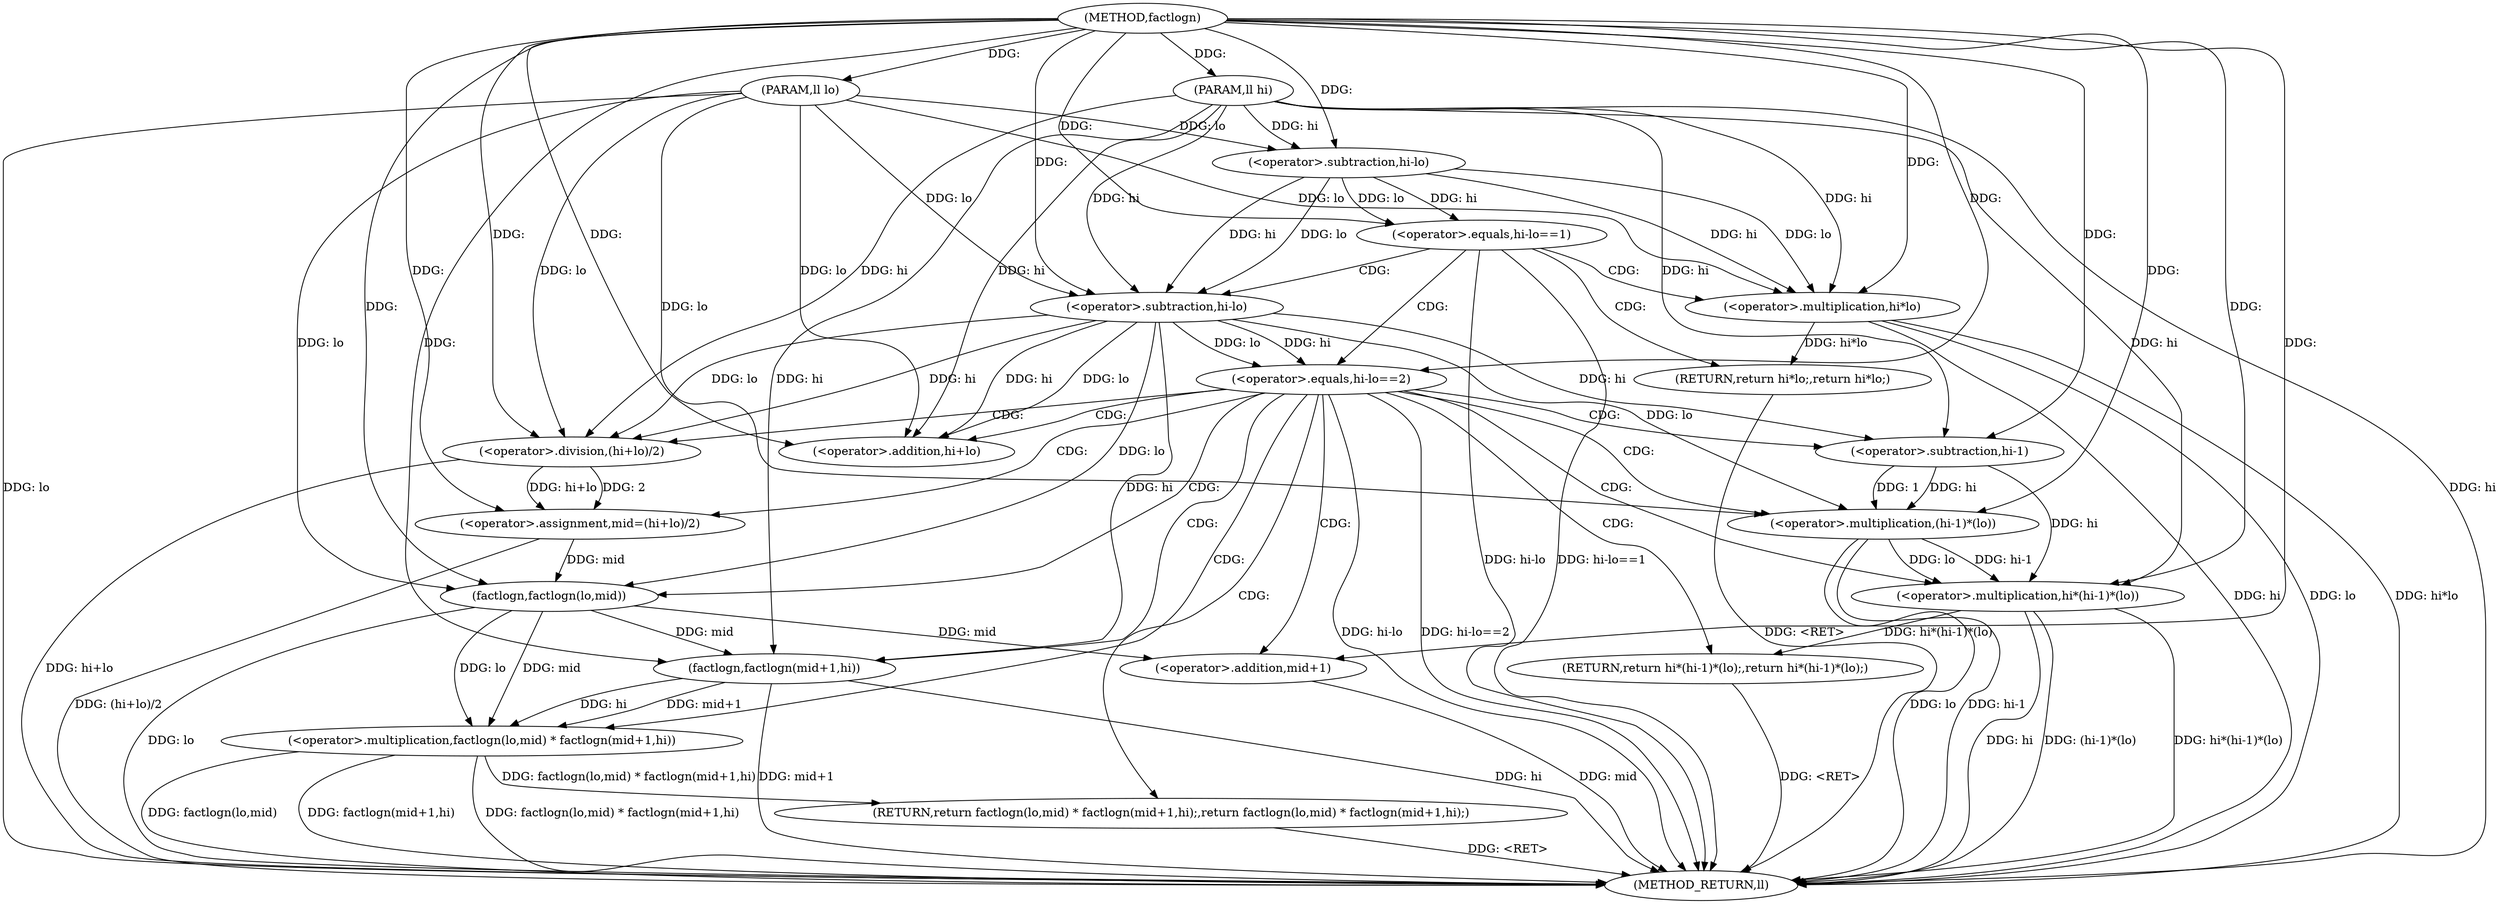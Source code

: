 digraph "factlogn" {  
"1000157" [label = "(METHOD,factlogn)" ]
"1000203" [label = "(METHOD_RETURN,ll)" ]
"1000158" [label = "(PARAM,ll lo)" ]
"1000159" [label = "(PARAM,ll hi)" ]
"1000186" [label = "(<operator>.assignment,mid=(hi+lo)/2)" ]
"1000193" [label = "(RETURN,return factlogn(lo,mid) * factlogn(mid+1,hi);,return factlogn(lo,mid) * factlogn(mid+1,hi);)" ]
"1000162" [label = "(<operator>.equals,hi-lo==1)" ]
"1000167" [label = "(RETURN,return hi*lo;,return hi*lo;)" ]
"1000172" [label = "(<operator>.equals,hi-lo==2)" ]
"1000177" [label = "(RETURN,return hi*(hi-1)*(lo);,return hi*(hi-1)*(lo);)" ]
"1000194" [label = "(<operator>.multiplication,factlogn(lo,mid) * factlogn(mid+1,hi))" ]
"1000168" [label = "(<operator>.multiplication,hi*lo)" ]
"1000178" [label = "(<operator>.multiplication,hi*(hi-1)*(lo))" ]
"1000188" [label = "(<operator>.division,(hi+lo)/2)" ]
"1000163" [label = "(<operator>.subtraction,hi-lo)" ]
"1000173" [label = "(<operator>.subtraction,hi-lo)" ]
"1000189" [label = "(<operator>.addition,hi+lo)" ]
"1000195" [label = "(factlogn,factlogn(lo,mid))" ]
"1000198" [label = "(factlogn,factlogn(mid+1,hi))" ]
"1000180" [label = "(<operator>.multiplication,(hi-1)*(lo))" ]
"1000199" [label = "(<operator>.addition,mid+1)" ]
"1000181" [label = "(<operator>.subtraction,hi-1)" ]
  "1000158" -> "1000203"  [ label = "DDG: lo"] 
  "1000159" -> "1000203"  [ label = "DDG: hi"] 
  "1000162" -> "1000203"  [ label = "DDG: hi-lo"] 
  "1000162" -> "1000203"  [ label = "DDG: hi-lo==1"] 
  "1000172" -> "1000203"  [ label = "DDG: hi-lo"] 
  "1000172" -> "1000203"  [ label = "DDG: hi-lo==2"] 
  "1000188" -> "1000203"  [ label = "DDG: hi+lo"] 
  "1000186" -> "1000203"  [ label = "DDG: (hi+lo)/2"] 
  "1000195" -> "1000203"  [ label = "DDG: lo"] 
  "1000194" -> "1000203"  [ label = "DDG: factlogn(lo,mid)"] 
  "1000199" -> "1000203"  [ label = "DDG: mid"] 
  "1000198" -> "1000203"  [ label = "DDG: mid+1"] 
  "1000198" -> "1000203"  [ label = "DDG: hi"] 
  "1000194" -> "1000203"  [ label = "DDG: factlogn(mid+1,hi)"] 
  "1000194" -> "1000203"  [ label = "DDG: factlogn(lo,mid) * factlogn(mid+1,hi)"] 
  "1000178" -> "1000203"  [ label = "DDG: hi"] 
  "1000180" -> "1000203"  [ label = "DDG: hi-1"] 
  "1000180" -> "1000203"  [ label = "DDG: lo"] 
  "1000178" -> "1000203"  [ label = "DDG: (hi-1)*(lo)"] 
  "1000178" -> "1000203"  [ label = "DDG: hi*(hi-1)*(lo)"] 
  "1000168" -> "1000203"  [ label = "DDG: hi"] 
  "1000168" -> "1000203"  [ label = "DDG: lo"] 
  "1000168" -> "1000203"  [ label = "DDG: hi*lo"] 
  "1000167" -> "1000203"  [ label = "DDG: <RET>"] 
  "1000193" -> "1000203"  [ label = "DDG: <RET>"] 
  "1000177" -> "1000203"  [ label = "DDG: <RET>"] 
  "1000157" -> "1000158"  [ label = "DDG: "] 
  "1000157" -> "1000159"  [ label = "DDG: "] 
  "1000188" -> "1000186"  [ label = "DDG: 2"] 
  "1000188" -> "1000186"  [ label = "DDG: hi+lo"] 
  "1000194" -> "1000193"  [ label = "DDG: factlogn(lo,mid) * factlogn(mid+1,hi)"] 
  "1000168" -> "1000167"  [ label = "DDG: hi*lo"] 
  "1000178" -> "1000177"  [ label = "DDG: hi*(hi-1)*(lo)"] 
  "1000157" -> "1000186"  [ label = "DDG: "] 
  "1000163" -> "1000162"  [ label = "DDG: hi"] 
  "1000163" -> "1000162"  [ label = "DDG: lo"] 
  "1000157" -> "1000162"  [ label = "DDG: "] 
  "1000173" -> "1000172"  [ label = "DDG: hi"] 
  "1000173" -> "1000172"  [ label = "DDG: lo"] 
  "1000157" -> "1000172"  [ label = "DDG: "] 
  "1000173" -> "1000188"  [ label = "DDG: lo"] 
  "1000158" -> "1000188"  [ label = "DDG: lo"] 
  "1000157" -> "1000188"  [ label = "DDG: "] 
  "1000173" -> "1000188"  [ label = "DDG: hi"] 
  "1000159" -> "1000188"  [ label = "DDG: hi"] 
  "1000195" -> "1000194"  [ label = "DDG: mid"] 
  "1000195" -> "1000194"  [ label = "DDG: lo"] 
  "1000198" -> "1000194"  [ label = "DDG: hi"] 
  "1000198" -> "1000194"  [ label = "DDG: mid+1"] 
  "1000159" -> "1000163"  [ label = "DDG: hi"] 
  "1000157" -> "1000163"  [ label = "DDG: "] 
  "1000158" -> "1000163"  [ label = "DDG: lo"] 
  "1000163" -> "1000168"  [ label = "DDG: hi"] 
  "1000159" -> "1000168"  [ label = "DDG: hi"] 
  "1000157" -> "1000168"  [ label = "DDG: "] 
  "1000163" -> "1000168"  [ label = "DDG: lo"] 
  "1000158" -> "1000168"  [ label = "DDG: lo"] 
  "1000163" -> "1000173"  [ label = "DDG: hi"] 
  "1000159" -> "1000173"  [ label = "DDG: hi"] 
  "1000157" -> "1000173"  [ label = "DDG: "] 
  "1000163" -> "1000173"  [ label = "DDG: lo"] 
  "1000158" -> "1000173"  [ label = "DDG: lo"] 
  "1000181" -> "1000178"  [ label = "DDG: hi"] 
  "1000159" -> "1000178"  [ label = "DDG: hi"] 
  "1000157" -> "1000178"  [ label = "DDG: "] 
  "1000180" -> "1000178"  [ label = "DDG: lo"] 
  "1000180" -> "1000178"  [ label = "DDG: hi-1"] 
  "1000173" -> "1000189"  [ label = "DDG: hi"] 
  "1000159" -> "1000189"  [ label = "DDG: hi"] 
  "1000157" -> "1000189"  [ label = "DDG: "] 
  "1000173" -> "1000189"  [ label = "DDG: lo"] 
  "1000158" -> "1000189"  [ label = "DDG: lo"] 
  "1000158" -> "1000195"  [ label = "DDG: lo"] 
  "1000157" -> "1000195"  [ label = "DDG: "] 
  "1000173" -> "1000195"  [ label = "DDG: lo"] 
  "1000186" -> "1000195"  [ label = "DDG: mid"] 
  "1000159" -> "1000198"  [ label = "DDG: hi"] 
  "1000157" -> "1000198"  [ label = "DDG: "] 
  "1000173" -> "1000198"  [ label = "DDG: hi"] 
  "1000195" -> "1000198"  [ label = "DDG: mid"] 
  "1000181" -> "1000180"  [ label = "DDG: hi"] 
  "1000181" -> "1000180"  [ label = "DDG: 1"] 
  "1000173" -> "1000180"  [ label = "DDG: lo"] 
  "1000158" -> "1000180"  [ label = "DDG: lo"] 
  "1000157" -> "1000180"  [ label = "DDG: "] 
  "1000195" -> "1000199"  [ label = "DDG: mid"] 
  "1000157" -> "1000199"  [ label = "DDG: "] 
  "1000173" -> "1000181"  [ label = "DDG: hi"] 
  "1000159" -> "1000181"  [ label = "DDG: hi"] 
  "1000157" -> "1000181"  [ label = "DDG: "] 
  "1000162" -> "1000168"  [ label = "CDG: "] 
  "1000162" -> "1000167"  [ label = "CDG: "] 
  "1000162" -> "1000173"  [ label = "CDG: "] 
  "1000162" -> "1000172"  [ label = "CDG: "] 
  "1000172" -> "1000178"  [ label = "CDG: "] 
  "1000172" -> "1000188"  [ label = "CDG: "] 
  "1000172" -> "1000199"  [ label = "CDG: "] 
  "1000172" -> "1000195"  [ label = "CDG: "] 
  "1000172" -> "1000193"  [ label = "CDG: "] 
  "1000172" -> "1000186"  [ label = "CDG: "] 
  "1000172" -> "1000194"  [ label = "CDG: "] 
  "1000172" -> "1000180"  [ label = "CDG: "] 
  "1000172" -> "1000177"  [ label = "CDG: "] 
  "1000172" -> "1000198"  [ label = "CDG: "] 
  "1000172" -> "1000189"  [ label = "CDG: "] 
  "1000172" -> "1000181"  [ label = "CDG: "] 
}
